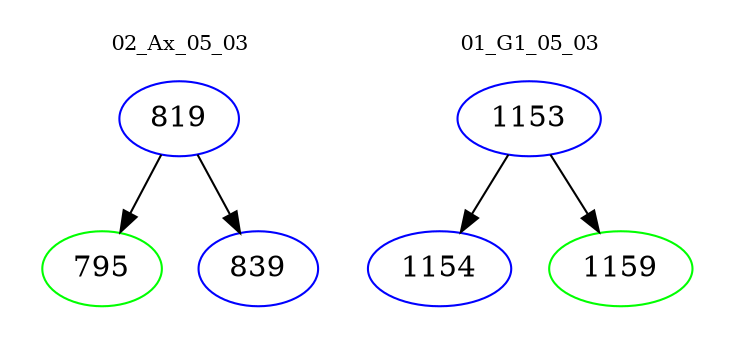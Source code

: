 digraph{
subgraph cluster_0 {
color = white
label = "02_Ax_05_03";
fontsize=10;
T0_819 [label="819", color="blue"]
T0_819 -> T0_795 [color="black"]
T0_795 [label="795", color="green"]
T0_819 -> T0_839 [color="black"]
T0_839 [label="839", color="blue"]
}
subgraph cluster_1 {
color = white
label = "01_G1_05_03";
fontsize=10;
T1_1153 [label="1153", color="blue"]
T1_1153 -> T1_1154 [color="black"]
T1_1154 [label="1154", color="blue"]
T1_1153 -> T1_1159 [color="black"]
T1_1159 [label="1159", color="green"]
}
}
